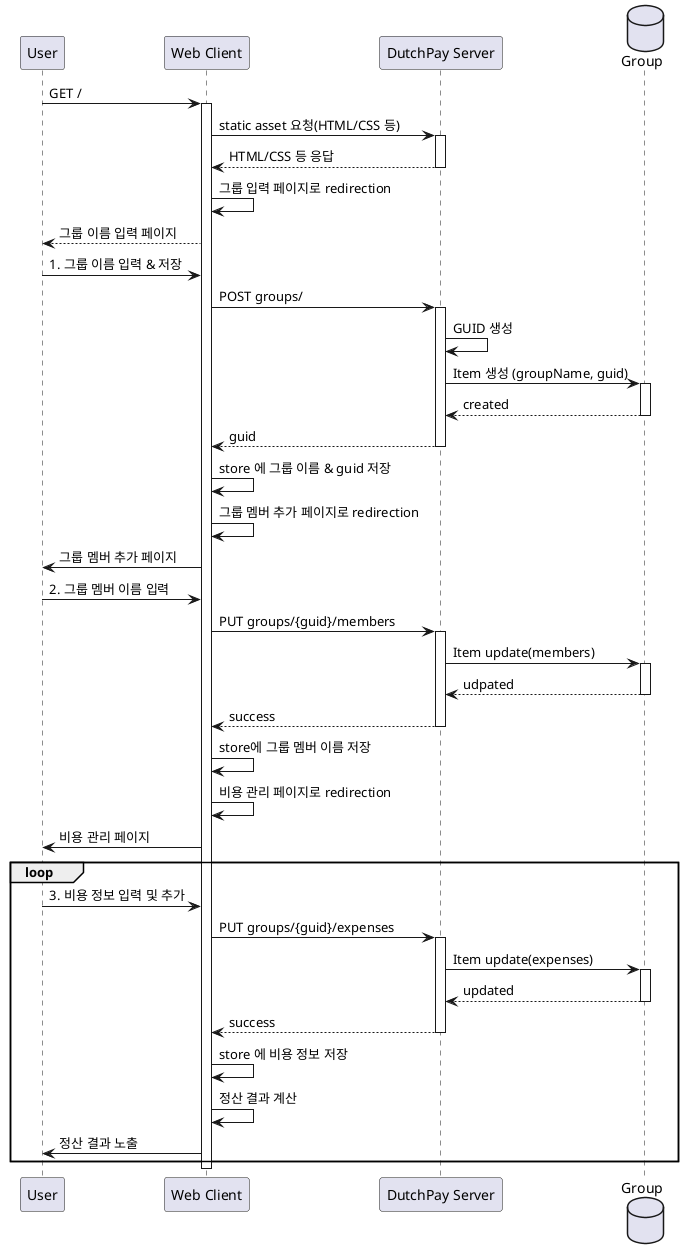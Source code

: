 @startuml
participant User
participant "Web Client" as C
participant "DutchPay Server" as S
database "Group" as DB

User -> C: GET /
activate C
C -> S: static asset 요청(HTML/CSS 등)
activate S
S --> C: HTML/CSS 등 응답
deactivate S

C -> C: 그룹 입력 페이지로 redirection
C --> User: 그룹 이름 입력 페이지

User -> C: 1. 그룹 이름 입력 & 저장
C -> S: POST groups/
activate S
S -> S: GUID 생성
S -> DB: Item 생성 (groupName, guid)
activate DB
DB --> S: created
deactivate DB
S --> C: guid
deactivate S
C -> C: store 에 그룹 이름 & guid 저장
C -> C: 그룹 멤버 추가 페이지로 redirection

C -> User: 그룹 멤버 추가 페이지
User -> C: 2. 그룹 멤버 이름 입력
C -> S: PUT groups/{guid}/members
activate S
S -> DB: Item update(members)
activate DB
DB --> S: udpated
deactivate DB
S --> C: success
deactivate S
C -> C: store에 그룹 멤버 이름 저장
C -> C: 비용 관리 페이지로 redirection
C -> User: 비용 관리 페이지

loop
  User -> C: 3. 비용 정보 입력 및 추가
  C -> S: PUT groups/{guid}/expenses
  activate S
  S -> DB: Item update(expenses)
  activate DB
  DB --> S: updated
  deactivate DB
  S --> C: success
  deactivate S
  C -> C: store 에 비용 정보 저장
  C -> C: 정산 결과 계산
  C -> User: 정산 결과 노출
end

deactivate C
@enduml